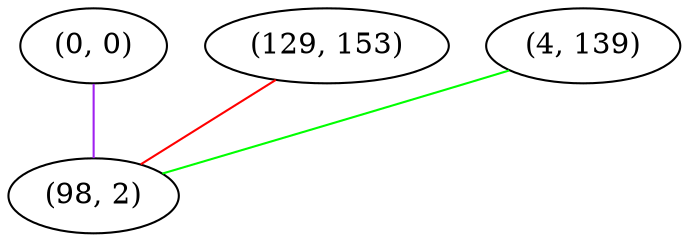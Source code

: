graph "" {
"(0, 0)";
"(129, 153)";
"(4, 139)";
"(98, 2)";
"(0, 0)" -- "(98, 2)"  [color=purple, key=0, weight=4];
"(129, 153)" -- "(98, 2)"  [color=red, key=0, weight=1];
"(4, 139)" -- "(98, 2)"  [color=green, key=0, weight=2];
}
